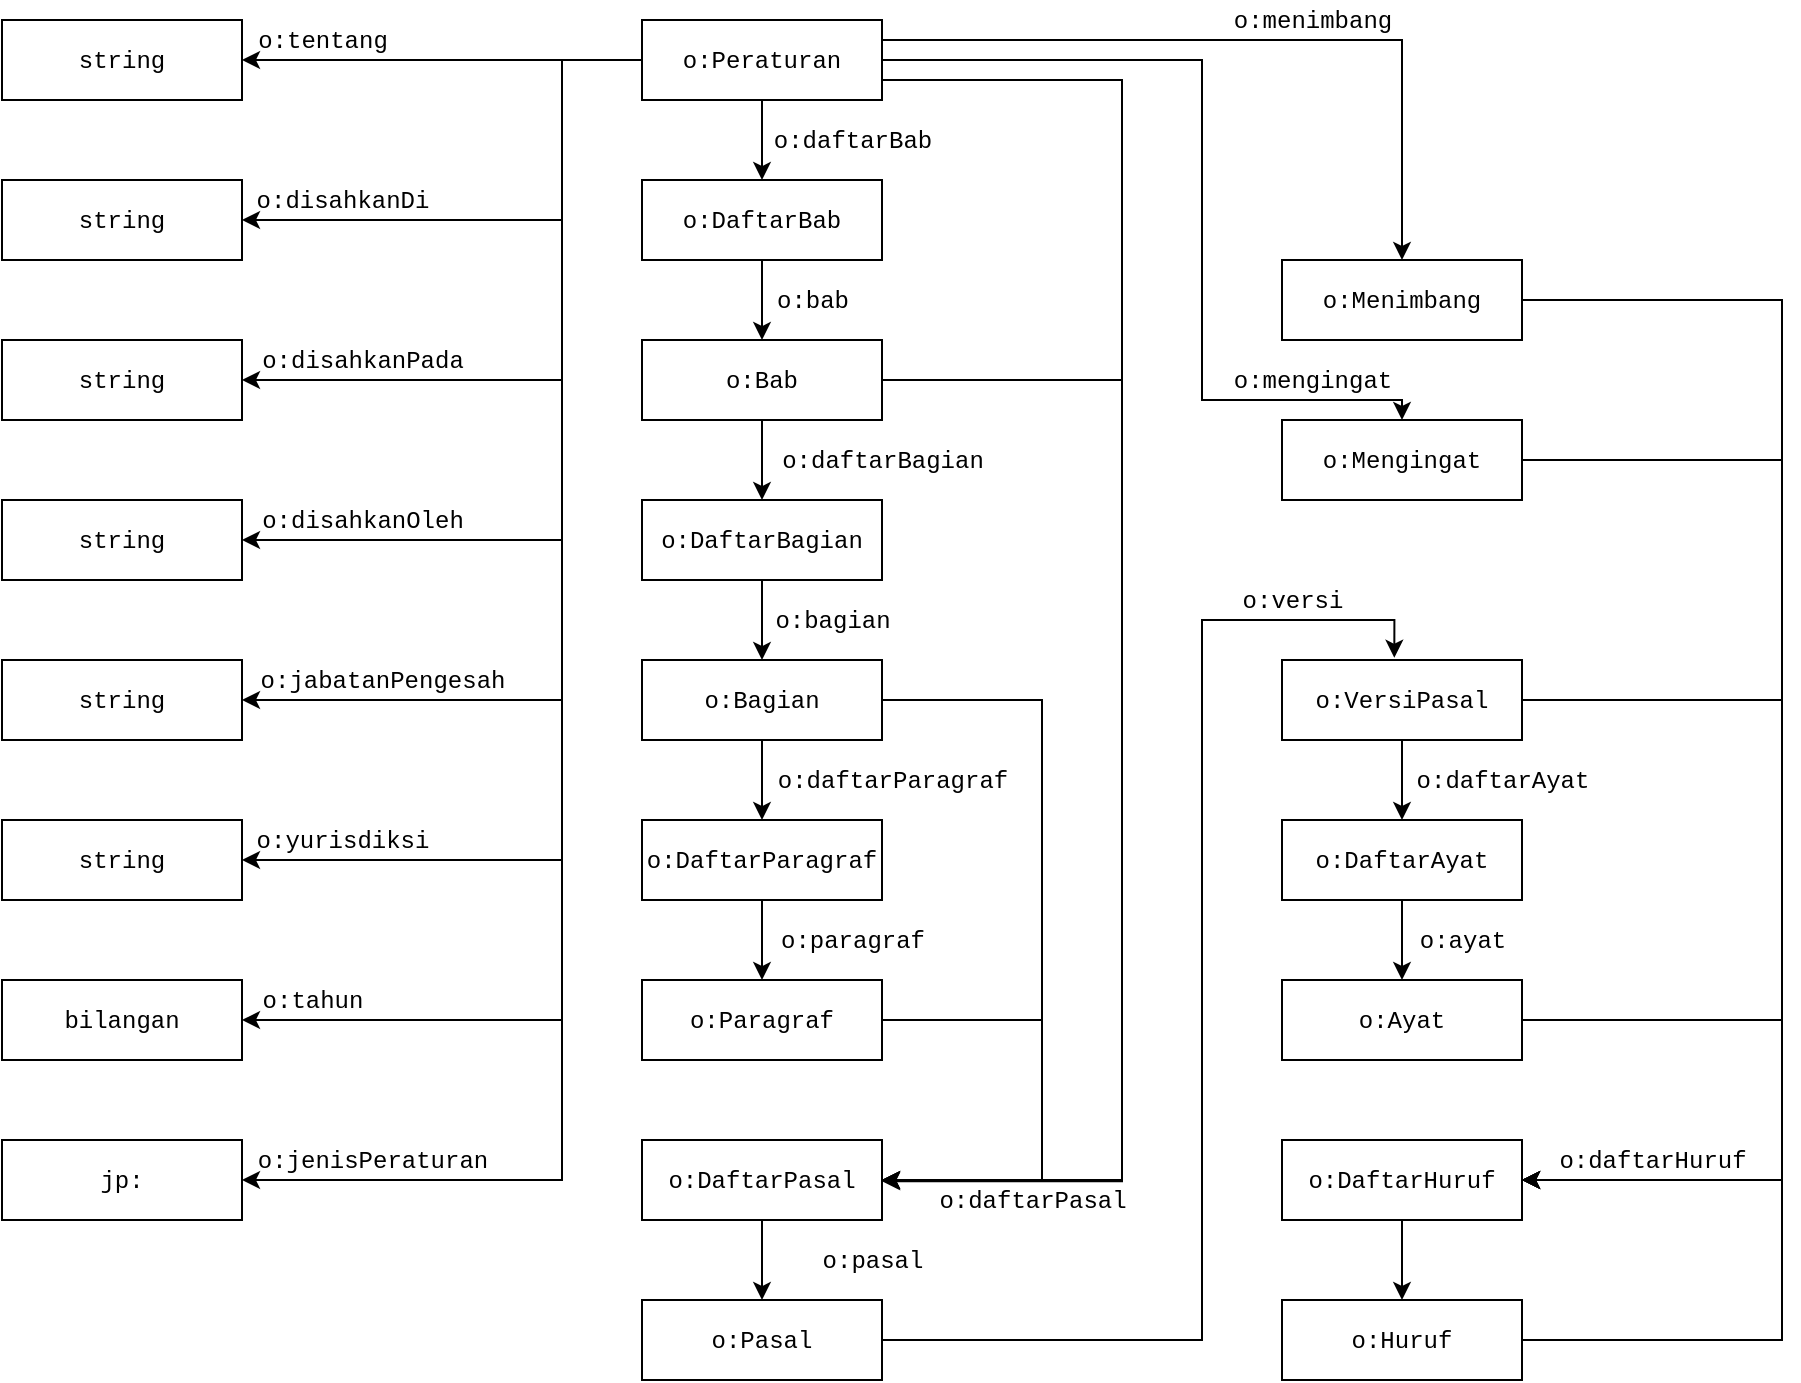 <mxfile scale="3" border="0">
    <diagram id="qVKdc8nTYi39gDOb1PLd" name="Page-1">
        <mxGraphModel dx="1396" dy="823" grid="1" gridSize="10" guides="1" tooltips="1" connect="1" arrows="1" fold="1" page="1" pageScale="1" pageWidth="850" pageHeight="1100" math="0" shadow="0">
            <root>
                <mxCell id="0"/>
                <mxCell id="1" parent="0"/>
                <mxCell id="8" style="edgeStyle=orthogonalEdgeStyle;rounded=0;orthogonalLoop=1;jettySize=auto;html=1;entryX=0.5;entryY=0;entryDx=0;entryDy=0;" parent="1" source="2" target="3" edge="1">
                    <mxGeometry relative="1" as="geometry">
                        <Array as="points">
                            <mxPoint x="220" y="210"/>
                            <mxPoint x="220" y="210"/>
                        </Array>
                    </mxGeometry>
                </mxCell>
                <mxCell id="34" style="edgeStyle=orthogonalEdgeStyle;rounded=0;orthogonalLoop=1;jettySize=auto;html=1;" parent="1" source="2" edge="1">
                    <mxGeometry relative="1" as="geometry">
                        <mxPoint x="280" y="740.571" as="targetPoint"/>
                        <Array as="points">
                            <mxPoint x="400" y="190"/>
                            <mxPoint x="400" y="741"/>
                        </Array>
                    </mxGeometry>
                </mxCell>
                <mxCell id="58" style="edgeStyle=orthogonalEdgeStyle;rounded=0;orthogonalLoop=1;jettySize=auto;html=1;" parent="1" source="2" target="57" edge="1">
                    <mxGeometry relative="1" as="geometry">
                        <Array as="points">
                            <mxPoint x="440" y="180"/>
                            <mxPoint x="440" y="350"/>
                            <mxPoint x="540" y="350"/>
                        </Array>
                    </mxGeometry>
                </mxCell>
                <mxCell id="59" style="edgeStyle=orthogonalEdgeStyle;rounded=0;orthogonalLoop=1;jettySize=auto;html=1;exitX=1;exitY=0.25;exitDx=0;exitDy=0;" parent="1" source="2" target="56" edge="1">
                    <mxGeometry relative="1" as="geometry"/>
                </mxCell>
                <mxCell id="73" style="edgeStyle=orthogonalEdgeStyle;rounded=0;orthogonalLoop=1;jettySize=auto;html=1;entryX=1;entryY=0.5;entryDx=0;entryDy=0;" edge="1" parent="1" source="2" target="64">
                    <mxGeometry relative="1" as="geometry"/>
                </mxCell>
                <mxCell id="74" style="edgeStyle=orthogonalEdgeStyle;rounded=0;orthogonalLoop=1;jettySize=auto;html=1;entryX=1;entryY=0.5;entryDx=0;entryDy=0;" edge="1" parent="1" source="2" target="66">
                    <mxGeometry relative="1" as="geometry">
                        <Array as="points">
                            <mxPoint x="120" y="180"/>
                            <mxPoint x="120" y="260"/>
                        </Array>
                    </mxGeometry>
                </mxCell>
                <mxCell id="75" style="edgeStyle=orthogonalEdgeStyle;rounded=0;orthogonalLoop=1;jettySize=auto;html=1;entryX=1;entryY=0.5;entryDx=0;entryDy=0;" edge="1" parent="1" source="2" target="67">
                    <mxGeometry relative="1" as="geometry">
                        <Array as="points">
                            <mxPoint x="120" y="180"/>
                            <mxPoint x="120" y="340"/>
                        </Array>
                    </mxGeometry>
                </mxCell>
                <mxCell id="76" style="edgeStyle=orthogonalEdgeStyle;rounded=0;orthogonalLoop=1;jettySize=auto;html=1;entryX=1;entryY=0.5;entryDx=0;entryDy=0;" edge="1" parent="1" source="2" target="68">
                    <mxGeometry relative="1" as="geometry">
                        <Array as="points">
                            <mxPoint x="120" y="180"/>
                            <mxPoint x="120" y="420"/>
                        </Array>
                    </mxGeometry>
                </mxCell>
                <mxCell id="77" style="edgeStyle=orthogonalEdgeStyle;rounded=0;orthogonalLoop=1;jettySize=auto;html=1;entryX=1;entryY=0.5;entryDx=0;entryDy=0;" edge="1" parent="1" source="2" target="69">
                    <mxGeometry relative="1" as="geometry">
                        <Array as="points">
                            <mxPoint x="120" y="180"/>
                            <mxPoint x="120" y="500"/>
                        </Array>
                    </mxGeometry>
                </mxCell>
                <mxCell id="78" style="edgeStyle=orthogonalEdgeStyle;rounded=0;orthogonalLoop=1;jettySize=auto;html=1;entryX=1;entryY=0.5;entryDx=0;entryDy=0;" edge="1" parent="1" source="2" target="70">
                    <mxGeometry relative="1" as="geometry">
                        <Array as="points">
                            <mxPoint x="120" y="180"/>
                            <mxPoint x="120" y="580"/>
                        </Array>
                    </mxGeometry>
                </mxCell>
                <mxCell id="79" style="edgeStyle=orthogonalEdgeStyle;rounded=0;orthogonalLoop=1;jettySize=auto;html=1;entryX=1;entryY=0.5;entryDx=0;entryDy=0;" edge="1" parent="1" source="2" target="71">
                    <mxGeometry relative="1" as="geometry">
                        <Array as="points">
                            <mxPoint x="120" y="180"/>
                            <mxPoint x="120" y="660"/>
                        </Array>
                    </mxGeometry>
                </mxCell>
                <mxCell id="80" style="edgeStyle=orthogonalEdgeStyle;rounded=0;orthogonalLoop=1;jettySize=auto;html=1;entryX=1;entryY=0.5;entryDx=0;entryDy=0;" edge="1" parent="1" source="2" target="72">
                    <mxGeometry relative="1" as="geometry">
                        <Array as="points">
                            <mxPoint x="120" y="180"/>
                            <mxPoint x="120" y="740"/>
                        </Array>
                    </mxGeometry>
                </mxCell>
                <mxCell id="2" value="&lt;font face=&quot;Courier New&quot;&gt;o:Peraturan&lt;/font&gt;" style="whiteSpace=wrap;html=1;" parent="1" vertex="1">
                    <mxGeometry x="160" y="160" width="120" height="40" as="geometry"/>
                </mxCell>
                <mxCell id="10" style="edgeStyle=orthogonalEdgeStyle;rounded=0;orthogonalLoop=1;jettySize=auto;html=1;entryX=0.5;entryY=0;entryDx=0;entryDy=0;" parent="1" source="3" target="4" edge="1">
                    <mxGeometry relative="1" as="geometry"/>
                </mxCell>
                <mxCell id="3" value="&lt;font face=&quot;Courier New&quot;&gt;o:DaftarBab&lt;/font&gt;" style="whiteSpace=wrap;html=1;" parent="1" vertex="1">
                    <mxGeometry x="160" y="240" width="120" height="40" as="geometry"/>
                </mxCell>
                <mxCell id="12" style="edgeStyle=orthogonalEdgeStyle;rounded=0;orthogonalLoop=1;jettySize=auto;html=1;entryX=0.5;entryY=0;entryDx=0;entryDy=0;" parent="1" source="4" target="5" edge="1">
                    <mxGeometry relative="1" as="geometry"/>
                </mxCell>
                <mxCell id="31" style="edgeStyle=orthogonalEdgeStyle;rounded=0;orthogonalLoop=1;jettySize=auto;html=1;entryX=1;entryY=0.5;entryDx=0;entryDy=0;" parent="1" source="4" target="21" edge="1">
                    <mxGeometry relative="1" as="geometry">
                        <Array as="points">
                            <mxPoint x="400" y="340"/>
                            <mxPoint x="400" y="740"/>
                        </Array>
                    </mxGeometry>
                </mxCell>
                <mxCell id="4" value="&lt;font face=&quot;Courier New&quot;&gt;o:Bab&lt;/font&gt;" style="whiteSpace=wrap;html=1;" parent="1" vertex="1">
                    <mxGeometry x="160" y="320" width="120" height="40" as="geometry"/>
                </mxCell>
                <mxCell id="13" style="edgeStyle=orthogonalEdgeStyle;rounded=0;orthogonalLoop=1;jettySize=auto;html=1;" parent="1" source="5" target="6" edge="1">
                    <mxGeometry relative="1" as="geometry"/>
                </mxCell>
                <mxCell id="5" value="&lt;font face=&quot;Courier New&quot;&gt;o:DaftarBagian&lt;/font&gt;" style="whiteSpace=wrap;html=1;" parent="1" vertex="1">
                    <mxGeometry x="160" y="400" width="120" height="40" as="geometry"/>
                </mxCell>
                <mxCell id="18" style="edgeStyle=orthogonalEdgeStyle;rounded=0;orthogonalLoop=1;jettySize=auto;html=1;entryX=0.5;entryY=0;entryDx=0;entryDy=0;" parent="1" source="6" target="16" edge="1">
                    <mxGeometry relative="1" as="geometry"/>
                </mxCell>
                <mxCell id="30" style="edgeStyle=orthogonalEdgeStyle;rounded=0;orthogonalLoop=1;jettySize=auto;html=1;entryX=1;entryY=0.5;entryDx=0;entryDy=0;" parent="1" source="6" target="21" edge="1">
                    <mxGeometry relative="1" as="geometry">
                        <Array as="points">
                            <mxPoint x="360" y="500"/>
                            <mxPoint x="360" y="740"/>
                        </Array>
                    </mxGeometry>
                </mxCell>
                <mxCell id="6" value="&lt;font face=&quot;Courier New&quot;&gt;o:Bagian&lt;/font&gt;" style="whiteSpace=wrap;html=1;" parent="1" vertex="1">
                    <mxGeometry x="160" y="480" width="120" height="40" as="geometry"/>
                </mxCell>
                <mxCell id="9" value="&lt;font face=&quot;Courier New&quot;&gt;o:daftarBab&lt;/font&gt;" style="text;html=1;align=center;verticalAlign=middle;resizable=0;points=[];autosize=1;strokeColor=none;" parent="1" vertex="1">
                    <mxGeometry x="220" y="210" width="90" height="20" as="geometry"/>
                </mxCell>
                <mxCell id="11" value="&lt;font face=&quot;Courier New&quot;&gt;o:bab&lt;/font&gt;" style="text;html=1;align=center;verticalAlign=middle;resizable=0;points=[];autosize=1;strokeColor=none;" parent="1" vertex="1">
                    <mxGeometry x="220" y="290" width="50" height="20" as="geometry"/>
                </mxCell>
                <mxCell id="14" value="&lt;font face=&quot;Courier New&quot;&gt;o:daftarBagian&lt;/font&gt;" style="text;html=1;align=center;verticalAlign=middle;resizable=0;points=[];autosize=1;strokeColor=none;" parent="1" vertex="1">
                    <mxGeometry x="220" y="370" width="120" height="20" as="geometry"/>
                </mxCell>
                <mxCell id="15" value="&lt;font face=&quot;Courier New&quot;&gt;o:bagian&lt;/font&gt;" style="text;html=1;align=center;verticalAlign=middle;resizable=0;points=[];autosize=1;strokeColor=none;" parent="1" vertex="1">
                    <mxGeometry x="220" y="450" width="70" height="20" as="geometry"/>
                </mxCell>
                <mxCell id="19" style="edgeStyle=orthogonalEdgeStyle;rounded=0;orthogonalLoop=1;jettySize=auto;html=1;" parent="1" source="16" target="17" edge="1">
                    <mxGeometry relative="1" as="geometry"/>
                </mxCell>
                <mxCell id="16" value="&lt;font face=&quot;Courier New&quot;&gt;o:DaftarParagraf&lt;/font&gt;" style="whiteSpace=wrap;html=1;" parent="1" vertex="1">
                    <mxGeometry x="160" y="560" width="120" height="40" as="geometry"/>
                </mxCell>
                <mxCell id="33" style="edgeStyle=orthogonalEdgeStyle;rounded=0;orthogonalLoop=1;jettySize=auto;html=1;entryX=1;entryY=0.5;entryDx=0;entryDy=0;" parent="1" source="17" target="21" edge="1">
                    <mxGeometry relative="1" as="geometry">
                        <Array as="points">
                            <mxPoint x="360" y="660"/>
                            <mxPoint x="360" y="740"/>
                        </Array>
                    </mxGeometry>
                </mxCell>
                <mxCell id="17" value="&lt;font face=&quot;Courier New&quot;&gt;o:Paragraf&lt;/font&gt;" style="whiteSpace=wrap;html=1;" parent="1" vertex="1">
                    <mxGeometry x="160" y="640" width="120" height="40" as="geometry"/>
                </mxCell>
                <mxCell id="24" style="edgeStyle=orthogonalEdgeStyle;rounded=0;orthogonalLoop=1;jettySize=auto;html=1;entryX=0.5;entryY=0;entryDx=0;entryDy=0;" parent="1" source="21" target="22" edge="1">
                    <mxGeometry relative="1" as="geometry"/>
                </mxCell>
                <mxCell id="21" value="&lt;font face=&quot;Courier New&quot;&gt;o:DaftarPasal&lt;/font&gt;" style="whiteSpace=wrap;html=1;" parent="1" vertex="1">
                    <mxGeometry x="160" y="720" width="120" height="40" as="geometry"/>
                </mxCell>
                <mxCell id="44" style="edgeStyle=orthogonalEdgeStyle;rounded=0;orthogonalLoop=1;jettySize=auto;html=1;entryX=0.468;entryY=-0.028;entryDx=0;entryDy=0;entryPerimeter=0;" parent="1" source="22" target="35" edge="1">
                    <mxGeometry relative="1" as="geometry">
                        <Array as="points">
                            <mxPoint x="440" y="820"/>
                            <mxPoint x="440" y="460"/>
                            <mxPoint x="536" y="460"/>
                        </Array>
                    </mxGeometry>
                </mxCell>
                <mxCell id="22" value="&lt;font face=&quot;Courier New&quot;&gt;o:Pasal&lt;/font&gt;" style="whiteSpace=wrap;html=1;" parent="1" vertex="1">
                    <mxGeometry x="160" y="800" width="120" height="40" as="geometry"/>
                </mxCell>
                <mxCell id="25" value="&lt;font face=&quot;Courier New&quot;&gt;o:daftarParagraf&lt;/font&gt;" style="text;html=1;align=center;verticalAlign=middle;resizable=0;points=[];autosize=1;strokeColor=none;" parent="1" vertex="1">
                    <mxGeometry x="220" y="530" width="130" height="20" as="geometry"/>
                </mxCell>
                <mxCell id="26" value="&lt;font face=&quot;Courier New&quot;&gt;o:paragraf&lt;/font&gt;" style="text;html=1;align=center;verticalAlign=middle;resizable=0;points=[];autosize=1;strokeColor=none;" parent="1" vertex="1">
                    <mxGeometry x="220" y="610" width="90" height="20" as="geometry"/>
                </mxCell>
                <mxCell id="27" value="&lt;font face=&quot;Courier New&quot;&gt;o:daftarPasal&lt;/font&gt;" style="text;html=1;align=center;verticalAlign=middle;resizable=0;points=[];autosize=1;strokeColor=none;" parent="1" vertex="1">
                    <mxGeometry x="300" y="740" width="110" height="20" as="geometry"/>
                </mxCell>
                <mxCell id="28" value="&lt;font face=&quot;Courier New&quot;&gt;o:pasal&lt;/font&gt;" style="text;html=1;align=center;verticalAlign=middle;resizable=0;points=[];autosize=1;strokeColor=none;" parent="1" vertex="1">
                    <mxGeometry x="240" y="770" width="70" height="20" as="geometry"/>
                </mxCell>
                <mxCell id="47" style="edgeStyle=orthogonalEdgeStyle;rounded=0;orthogonalLoop=1;jettySize=auto;html=1;entryX=0.5;entryY=0;entryDx=0;entryDy=0;" parent="1" source="35" target="36" edge="1">
                    <mxGeometry relative="1" as="geometry"/>
                </mxCell>
                <mxCell id="53" style="edgeStyle=orthogonalEdgeStyle;rounded=0;orthogonalLoop=1;jettySize=auto;html=1;exitX=1;exitY=1;exitDx=0;exitDy=0;entryX=1;entryY=0.5;entryDx=0;entryDy=0;" parent="1" source="35" target="38" edge="1">
                    <mxGeometry relative="1" as="geometry">
                        <Array as="points">
                            <mxPoint x="600" y="500"/>
                            <mxPoint x="730" y="500"/>
                            <mxPoint x="730" y="740"/>
                        </Array>
                    </mxGeometry>
                </mxCell>
                <mxCell id="35" value="&lt;font face=&quot;Courier New&quot;&gt;o:VersiPasal&lt;/font&gt;" style="whiteSpace=wrap;html=1;" parent="1" vertex="1">
                    <mxGeometry x="480" y="480" width="120" height="40" as="geometry"/>
                </mxCell>
                <mxCell id="48" style="edgeStyle=orthogonalEdgeStyle;rounded=0;orthogonalLoop=1;jettySize=auto;html=1;" parent="1" source="36" target="37" edge="1">
                    <mxGeometry relative="1" as="geometry"/>
                </mxCell>
                <mxCell id="36" value="&lt;font face=&quot;Courier New&quot;&gt;o:DaftarAyat&lt;/font&gt;" style="whiteSpace=wrap;html=1;" parent="1" vertex="1">
                    <mxGeometry x="480" y="560" width="120" height="40" as="geometry"/>
                </mxCell>
                <mxCell id="49" style="edgeStyle=orthogonalEdgeStyle;rounded=0;orthogonalLoop=1;jettySize=auto;html=1;entryX=1;entryY=0.5;entryDx=0;entryDy=0;" parent="1" source="37" target="38" edge="1">
                    <mxGeometry relative="1" as="geometry">
                        <Array as="points">
                            <mxPoint x="730" y="660"/>
                            <mxPoint x="730" y="740"/>
                        </Array>
                    </mxGeometry>
                </mxCell>
                <mxCell id="37" value="&lt;font face=&quot;Courier New&quot;&gt;o:Ayat&lt;/font&gt;" style="whiteSpace=wrap;html=1;" parent="1" vertex="1">
                    <mxGeometry x="480" y="640" width="120" height="40" as="geometry"/>
                </mxCell>
                <mxCell id="50" style="edgeStyle=orthogonalEdgeStyle;rounded=0;orthogonalLoop=1;jettySize=auto;html=1;entryX=0.5;entryY=0;entryDx=0;entryDy=0;" parent="1" source="38" target="39" edge="1">
                    <mxGeometry relative="1" as="geometry"/>
                </mxCell>
                <mxCell id="38" value="&lt;font face=&quot;Courier New&quot;&gt;o:DaftarHuruf&lt;/font&gt;" style="whiteSpace=wrap;html=1;" parent="1" vertex="1">
                    <mxGeometry x="480" y="720" width="120" height="40" as="geometry"/>
                </mxCell>
                <mxCell id="54" style="edgeStyle=orthogonalEdgeStyle;rounded=0;orthogonalLoop=1;jettySize=auto;html=1;entryX=1;entryY=0.5;entryDx=0;entryDy=0;" parent="1" source="39" target="38" edge="1">
                    <mxGeometry relative="1" as="geometry">
                        <Array as="points">
                            <mxPoint x="730" y="820"/>
                            <mxPoint x="730" y="740"/>
                        </Array>
                    </mxGeometry>
                </mxCell>
                <mxCell id="39" value="&lt;font face=&quot;Courier New&quot;&gt;o:Huruf&lt;/font&gt;" style="whiteSpace=wrap;html=1;" parent="1" vertex="1">
                    <mxGeometry x="480" y="800" width="120" height="40" as="geometry"/>
                </mxCell>
                <mxCell id="45" value="&lt;font face=&quot;Courier New&quot;&gt;o:versi&lt;/font&gt;" style="text;html=1;align=center;verticalAlign=middle;resizable=0;points=[];autosize=1;strokeColor=none;" parent="1" vertex="1">
                    <mxGeometry x="450" y="440" width="70" height="20" as="geometry"/>
                </mxCell>
                <mxCell id="51" value="&lt;font face=&quot;Courier New&quot;&gt;o:daftarAyat&lt;/font&gt;" style="text;html=1;align=center;verticalAlign=middle;resizable=0;points=[];autosize=1;strokeColor=none;" parent="1" vertex="1">
                    <mxGeometry x="540" y="530" width="100" height="20" as="geometry"/>
                </mxCell>
                <mxCell id="52" value="&lt;font face=&quot;Courier New&quot;&gt;o:ayat&lt;/font&gt;" style="text;html=1;align=center;verticalAlign=middle;resizable=0;points=[];autosize=1;strokeColor=none;" parent="1" vertex="1">
                    <mxGeometry x="540" y="610" width="60" height="20" as="geometry"/>
                </mxCell>
                <mxCell id="55" value="&lt;font face=&quot;Courier New&quot;&gt;o:daftarHuruf&lt;/font&gt;" style="text;html=1;align=center;verticalAlign=middle;resizable=0;points=[];autosize=1;strokeColor=none;" parent="1" vertex="1">
                    <mxGeometry x="610" y="720" width="110" height="20" as="geometry"/>
                </mxCell>
                <mxCell id="63" style="edgeStyle=orthogonalEdgeStyle;rounded=0;orthogonalLoop=1;jettySize=auto;html=1;entryX=1;entryY=0.5;entryDx=0;entryDy=0;" parent="1" source="56" target="38" edge="1">
                    <mxGeometry relative="1" as="geometry">
                        <Array as="points">
                            <mxPoint x="730" y="300"/>
                            <mxPoint x="730" y="740"/>
                        </Array>
                    </mxGeometry>
                </mxCell>
                <mxCell id="56" value="&lt;font face=&quot;Courier New&quot;&gt;o:Menimbang&lt;/font&gt;" style="whiteSpace=wrap;html=1;" parent="1" vertex="1">
                    <mxGeometry x="480" y="280" width="120" height="40" as="geometry"/>
                </mxCell>
                <mxCell id="62" style="edgeStyle=orthogonalEdgeStyle;rounded=0;orthogonalLoop=1;jettySize=auto;html=1;entryX=1;entryY=0.5;entryDx=0;entryDy=0;" parent="1" source="57" target="38" edge="1">
                    <mxGeometry relative="1" as="geometry">
                        <Array as="points">
                            <mxPoint x="730" y="380"/>
                            <mxPoint x="730" y="740"/>
                        </Array>
                    </mxGeometry>
                </mxCell>
                <mxCell id="57" value="&lt;font face=&quot;Courier New&quot;&gt;o:Mengingat&lt;/font&gt;" style="whiteSpace=wrap;html=1;" parent="1" vertex="1">
                    <mxGeometry x="480" y="360" width="120" height="40" as="geometry"/>
                </mxCell>
                <mxCell id="60" value="&lt;font face=&quot;Courier New&quot;&gt;o:mengingat&lt;/font&gt;" style="text;html=1;align=center;verticalAlign=middle;resizable=0;points=[];autosize=1;strokeColor=none;" parent="1" vertex="1">
                    <mxGeometry x="450" y="330" width="90" height="20" as="geometry"/>
                </mxCell>
                <mxCell id="61" value="&lt;font face=&quot;Courier New&quot;&gt;o:menimbang&lt;/font&gt;" style="text;html=1;align=center;verticalAlign=middle;resizable=0;points=[];autosize=1;strokeColor=none;" parent="1" vertex="1">
                    <mxGeometry x="450" y="150" width="90" height="20" as="geometry"/>
                </mxCell>
                <mxCell id="64" value="&lt;font face=&quot;Courier New&quot;&gt;string&lt;/font&gt;" style="whiteSpace=wrap;html=1;" vertex="1" parent="1">
                    <mxGeometry x="-160" y="160" width="120" height="40" as="geometry"/>
                </mxCell>
                <mxCell id="66" value="&lt;font face=&quot;Courier New&quot;&gt;string&lt;/font&gt;" style="whiteSpace=wrap;html=1;" vertex="1" parent="1">
                    <mxGeometry x="-160" y="240" width="120" height="40" as="geometry"/>
                </mxCell>
                <mxCell id="67" value="&lt;font face=&quot;Courier New&quot;&gt;string&lt;/font&gt;" style="whiteSpace=wrap;html=1;" vertex="1" parent="1">
                    <mxGeometry x="-160" y="320" width="120" height="40" as="geometry"/>
                </mxCell>
                <mxCell id="68" value="&lt;font face=&quot;Courier New&quot;&gt;string&lt;/font&gt;" style="whiteSpace=wrap;html=1;" vertex="1" parent="1">
                    <mxGeometry x="-160" y="400" width="120" height="40" as="geometry"/>
                </mxCell>
                <mxCell id="69" value="&lt;font face=&quot;Courier New&quot;&gt;string&lt;/font&gt;" style="whiteSpace=wrap;html=1;" vertex="1" parent="1">
                    <mxGeometry x="-160" y="480" width="120" height="40" as="geometry"/>
                </mxCell>
                <mxCell id="70" value="&lt;font face=&quot;Courier New&quot;&gt;string&lt;/font&gt;" style="whiteSpace=wrap;html=1;" vertex="1" parent="1">
                    <mxGeometry x="-160" y="560" width="120" height="40" as="geometry"/>
                </mxCell>
                <mxCell id="71" value="&lt;font face=&quot;Courier New&quot;&gt;bilangan&lt;/font&gt;" style="whiteSpace=wrap;html=1;" vertex="1" parent="1">
                    <mxGeometry x="-160" y="640" width="120" height="40" as="geometry"/>
                </mxCell>
                <mxCell id="72" value="&lt;font face=&quot;Courier New&quot;&gt;jp:&lt;/font&gt;" style="whiteSpace=wrap;html=1;" vertex="1" parent="1">
                    <mxGeometry x="-160" y="720" width="120" height="40" as="geometry"/>
                </mxCell>
                <mxCell id="81" value="&lt;font face=&quot;Courier New&quot;&gt;o:tentang&lt;/font&gt;" style="text;html=1;align=center;verticalAlign=middle;resizable=0;points=[];autosize=1;strokeColor=none;" vertex="1" parent="1">
                    <mxGeometry x="-40" y="160" width="80" height="20" as="geometry"/>
                </mxCell>
                <mxCell id="82" value="&lt;font face=&quot;Courier New&quot;&gt;o:disahkanDi&lt;/font&gt;" style="text;html=1;align=center;verticalAlign=middle;resizable=0;points=[];autosize=1;strokeColor=none;" vertex="1" parent="1">
                    <mxGeometry x="-40" y="240" width="100" height="20" as="geometry"/>
                </mxCell>
                <mxCell id="83" value="&lt;font face=&quot;Courier New&quot;&gt;o:disahkanPada&lt;/font&gt;" style="text;html=1;align=center;verticalAlign=middle;resizable=0;points=[];autosize=1;strokeColor=none;" vertex="1" parent="1">
                    <mxGeometry x="-40" y="320" width="120" height="20" as="geometry"/>
                </mxCell>
                <mxCell id="84" value="&lt;font face=&quot;Courier New&quot;&gt;o:disahkanOleh&lt;/font&gt;" style="text;html=1;align=center;verticalAlign=middle;resizable=0;points=[];autosize=1;strokeColor=none;" vertex="1" parent="1">
                    <mxGeometry x="-40" y="400" width="120" height="20" as="geometry"/>
                </mxCell>
                <mxCell id="85" value="&lt;font face=&quot;Courier New&quot;&gt;o:jabatanPengesah&lt;/font&gt;" style="text;html=1;align=center;verticalAlign=middle;resizable=0;points=[];autosize=1;strokeColor=none;" vertex="1" parent="1">
                    <mxGeometry x="-40" y="480" width="140" height="20" as="geometry"/>
                </mxCell>
                <mxCell id="86" value="&lt;font face=&quot;Courier New&quot;&gt;o:yurisdiksi&lt;/font&gt;" style="text;html=1;align=center;verticalAlign=middle;resizable=0;points=[];autosize=1;strokeColor=none;" vertex="1" parent="1">
                    <mxGeometry x="-40" y="560" width="100" height="20" as="geometry"/>
                </mxCell>
                <mxCell id="87" value="&lt;font face=&quot;Courier New&quot;&gt;o:tahun&lt;/font&gt;" style="text;html=1;align=center;verticalAlign=middle;resizable=0;points=[];autosize=1;strokeColor=none;" vertex="1" parent="1">
                    <mxGeometry x="-40" y="640" width="70" height="20" as="geometry"/>
                </mxCell>
                <mxCell id="88" value="&lt;font face=&quot;Courier New&quot;&gt;o:jenisPeraturan&lt;/font&gt;" style="text;html=1;align=center;verticalAlign=middle;resizable=0;points=[];autosize=1;strokeColor=none;" vertex="1" parent="1">
                    <mxGeometry x="-40" y="720" width="130" height="20" as="geometry"/>
                </mxCell>
            </root>
        </mxGraphModel>
    </diagram>
</mxfile>